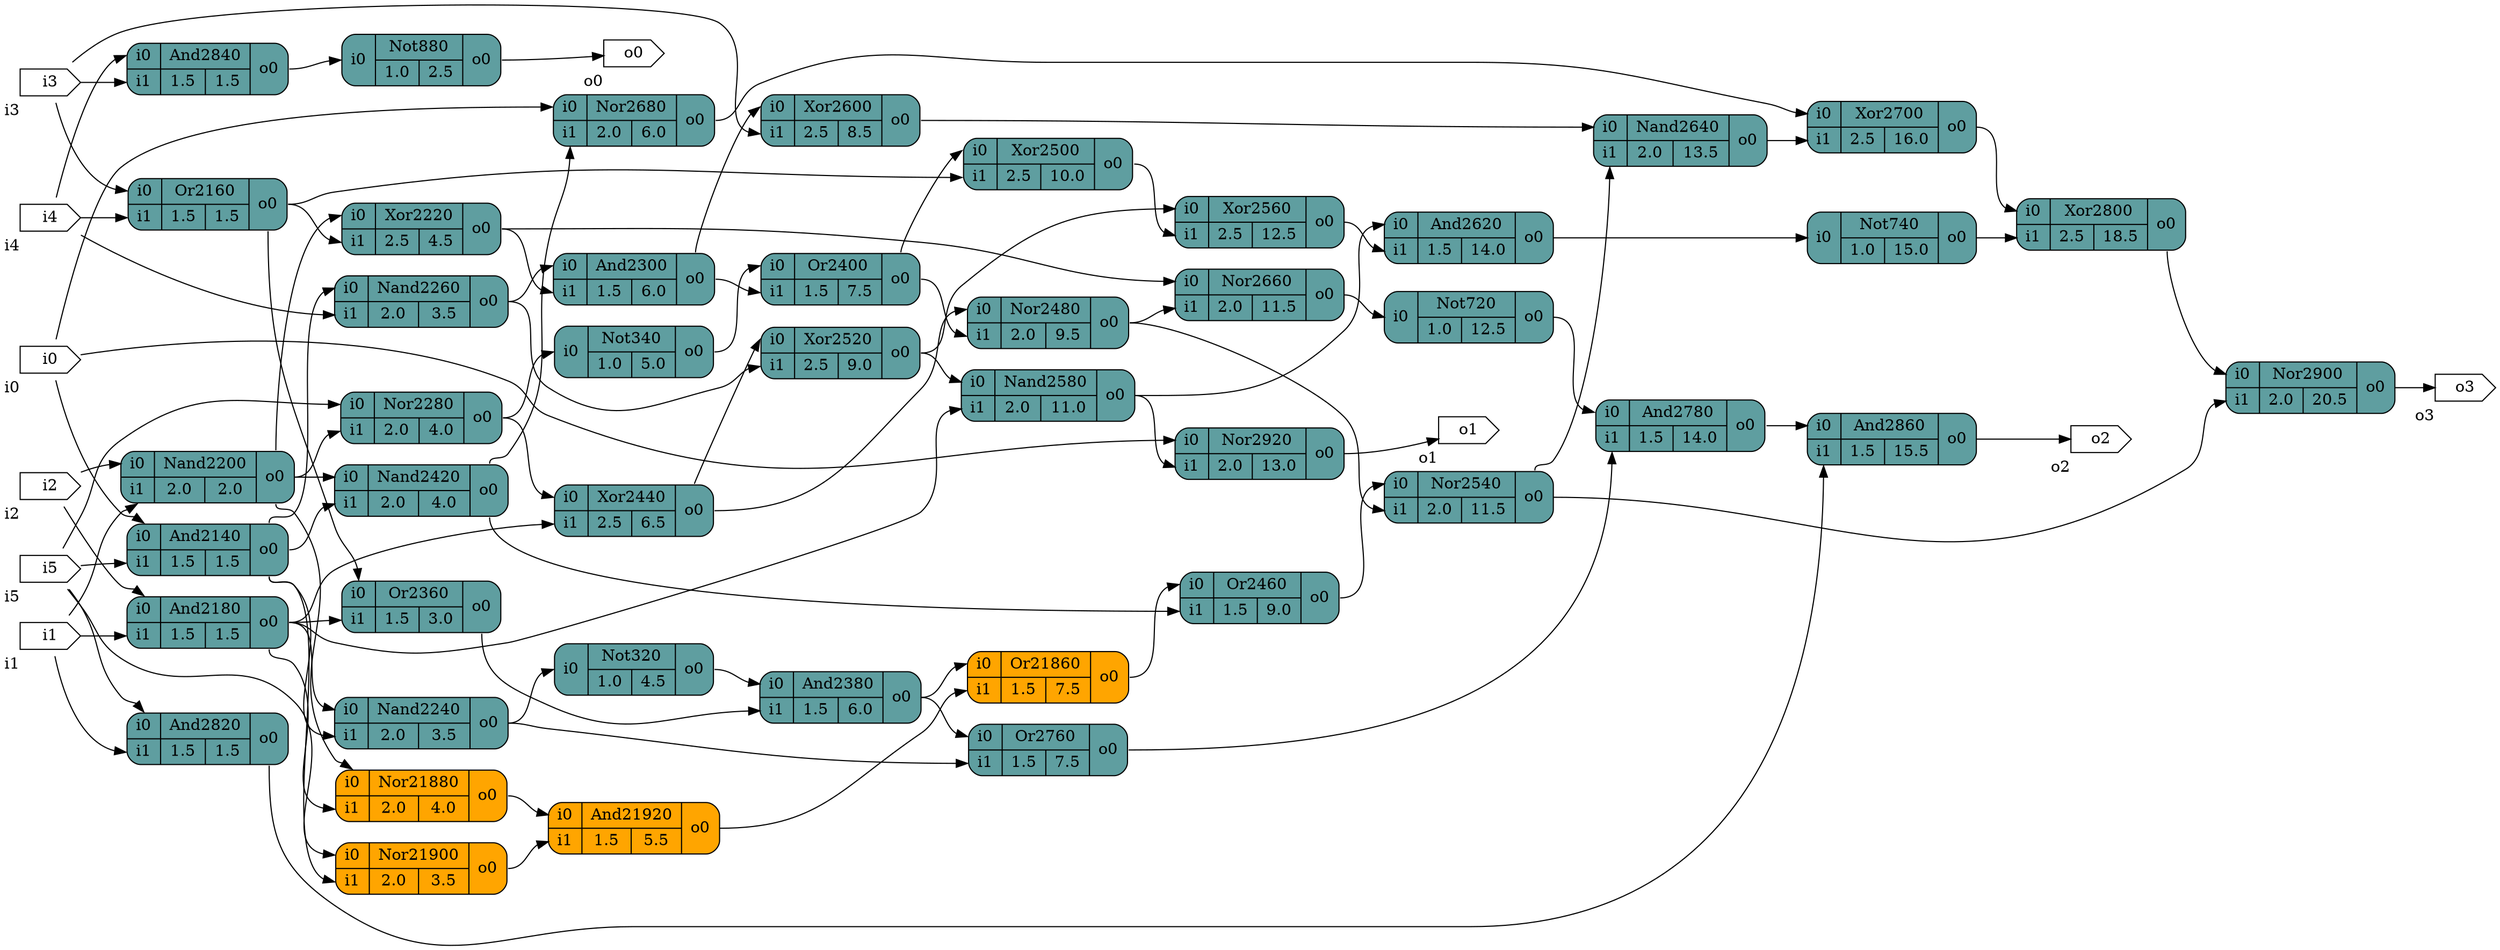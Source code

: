 digraph test {
		graph [rankdir = LR];
		And2140[shape=record; style="rounded,filled"; fillcolor=cadetblue; label="{{<i0>i0|<i1>i1}|{And2140|{1.5|1.5}}|{<o0>o0}}"]
		Or2160[shape=record; style="rounded,filled"; fillcolor=cadetblue; label="{{<i0>i0|<i1>i1}|{Or2160|{1.5|1.5}}|{<o0>o0}}"]
		And2180[shape=record; style="rounded,filled"; fillcolor=cadetblue; label="{{<i0>i0|<i1>i1}|{And2180|{1.5|1.5}}|{<o0>o0}}"]
		Nand2200[shape=record; style="rounded,filled"; fillcolor=cadetblue; label="{{<i0>i0|<i1>i1}|{Nand2200|{2.0|2.0}}|{<o0>o0}}"]
		Xor2220[shape=record; style="rounded,filled"; fillcolor=cadetblue; label="{{<i0>i0|<i1>i1}|{Xor2220|{2.5|4.5}}|{<o0>o0}}"]
		Nand2240[shape=record; style="rounded,filled"; fillcolor=cadetblue; label="{{<i0>i0|<i1>i1}|{Nand2240|{2.0|3.5}}|{<o0>o0}}"]
		Nand2260[shape=record; style="rounded,filled"; fillcolor=cadetblue; label="{{<i0>i0|<i1>i1}|{Nand2260|{2.0|3.5}}|{<o0>o0}}"]
		Nor2280[shape=record; style="rounded,filled"; fillcolor=cadetblue; label="{{<i0>i0|<i1>i1}|{Nor2280|{2.0|4.0}}|{<o0>o0}}"]
		And2300[shape=record; style="rounded,filled"; fillcolor=cadetblue; label="{{<i0>i0|<i1>i1}|{And2300|{1.5|6.0}}|{<o0>o0}}"]
		Not320[shape=record; style="rounded,filled"; fillcolor=cadetblue; label="{{<i0>i0}|{Not320|{1.0|4.5}}|{<o0>o0}}"]
		Not340[shape=record; style="rounded,filled"; fillcolor=cadetblue; label="{{<i0>i0}|{Not340|{1.0|5.0}}|{<o0>o0}}"]
		Or2360[shape=record; style="rounded,filled"; fillcolor=cadetblue; label="{{<i0>i0|<i1>i1}|{Or2360|{1.5|3.0}}|{<o0>o0}}"]
		And2380[shape=record; style="rounded,filled"; fillcolor=cadetblue; label="{{<i0>i0|<i1>i1}|{And2380|{1.5|6.0}}|{<o0>o0}}"]
		Or2400[shape=record; style="rounded,filled"; fillcolor=cadetblue; label="{{<i0>i0|<i1>i1}|{Or2400|{1.5|7.5}}|{<o0>o0}}"]
		Nand2420[shape=record; style="rounded,filled"; fillcolor=cadetblue; label="{{<i0>i0|<i1>i1}|{Nand2420|{2.0|4.0}}|{<o0>o0}}"]
		Xor2440[shape=record; style="rounded,filled"; fillcolor=cadetblue; label="{{<i0>i0|<i1>i1}|{Xor2440|{2.5|6.5}}|{<o0>o0}}"]
		Or2460[shape=record; style="rounded,filled"; fillcolor=cadetblue; label="{{<i0>i0|<i1>i1}|{Or2460|{1.5|9.0}}|{<o0>o0}}"]
		Nor2480[shape=record; style="rounded,filled"; fillcolor=cadetblue; label="{{<i0>i0|<i1>i1}|{Nor2480|{2.0|9.5}}|{<o0>o0}}"]
		Xor2500[shape=record; style="rounded,filled"; fillcolor=cadetblue; label="{{<i0>i0|<i1>i1}|{Xor2500|{2.5|10.0}}|{<o0>o0}}"]
		Xor2520[shape=record; style="rounded,filled"; fillcolor=cadetblue; label="{{<i0>i0|<i1>i1}|{Xor2520|{2.5|9.0}}|{<o0>o0}}"]
		Nor2540[shape=record; style="rounded,filled"; fillcolor=cadetblue; label="{{<i0>i0|<i1>i1}|{Nor2540|{2.0|11.5}}|{<o0>o0}}"]
		Xor2560[shape=record; style="rounded,filled"; fillcolor=cadetblue; label="{{<i0>i0|<i1>i1}|{Xor2560|{2.5|12.5}}|{<o0>o0}}"]
		Nand2580[shape=record; style="rounded,filled"; fillcolor=cadetblue; label="{{<i0>i0|<i1>i1}|{Nand2580|{2.0|11.0}}|{<o0>o0}}"]
		Xor2600[shape=record; style="rounded,filled"; fillcolor=cadetblue; label="{{<i0>i0|<i1>i1}|{Xor2600|{2.5|8.5}}|{<o0>o0}}"]
		And2620[shape=record; style="rounded,filled"; fillcolor=cadetblue; label="{{<i0>i0|<i1>i1}|{And2620|{1.5|14.0}}|{<o0>o0}}"]
		Nand2640[shape=record; style="rounded,filled"; fillcolor=cadetblue; label="{{<i0>i0|<i1>i1}|{Nand2640|{2.0|13.5}}|{<o0>o0}}"]
		Nor2660[shape=record; style="rounded,filled"; fillcolor=cadetblue; label="{{<i0>i0|<i1>i1}|{Nor2660|{2.0|11.5}}|{<o0>o0}}"]
		Nor2680[shape=record; style="rounded,filled"; fillcolor=cadetblue; label="{{<i0>i0|<i1>i1}|{Nor2680|{2.0|6.0}}|{<o0>o0}}"]
		Xor2700[shape=record; style="rounded,filled"; fillcolor=cadetblue; label="{{<i0>i0|<i1>i1}|{Xor2700|{2.5|16.0}}|{<o0>o0}}"]
		Not720[shape=record; style="rounded,filled"; fillcolor=cadetblue; label="{{<i0>i0}|{Not720|{1.0|12.5}}|{<o0>o0}}"]
		Not740[shape=record; style="rounded,filled"; fillcolor=cadetblue; label="{{<i0>i0}|{Not740|{1.0|15.0}}|{<o0>o0}}"]
		Or2760[shape=record; style="rounded,filled"; fillcolor=cadetblue; label="{{<i0>i0|<i1>i1}|{Or2760|{1.5|7.5}}|{<o0>o0}}"]
		And2780[shape=record; style="rounded,filled"; fillcolor=cadetblue; label="{{<i0>i0|<i1>i1}|{And2780|{1.5|14.0}}|{<o0>o0}}"]
		Xor2800[shape=record; style="rounded,filled"; fillcolor=cadetblue; label="{{<i0>i0|<i1>i1}|{Xor2800|{2.5|18.5}}|{<o0>o0}}"]
		And2820[shape=record; style="rounded,filled"; fillcolor=cadetblue; label="{{<i0>i0|<i1>i1}|{And2820|{1.5|1.5}}|{<o0>o0}}"]
		And2840[shape=record; style="rounded,filled"; fillcolor=cadetblue; label="{{<i0>i0|<i1>i1}|{And2840|{1.5|1.5}}|{<o0>o0}}"]
		And2860[shape=record; style="rounded,filled"; fillcolor=cadetblue; label="{{<i0>i0|<i1>i1}|{And2860|{1.5|15.5}}|{<o0>o0}}"]
		Not880[shape=record; style="rounded,filled"; fillcolor=cadetblue; label="{{<i0>i0}|{Not880|{1.0|2.5}}|{<o0>o0}}"]
		Nor2900[shape=record; style="rounded,filled"; fillcolor=cadetblue; label="{{<i0>i0|<i1>i1}|{Nor2900|{2.0|20.5}}|{<o0>o0}}"]
		Nor2920[shape=record; style="rounded,filled"; fillcolor=cadetblue; label="{{<i0>i0|<i1>i1}|{Nor2920|{2.0|13.0}}|{<o0>o0}}"]
		Or21860[shape=record; style="rounded,filled"; fillcolor=orange1; label="{{<i0>i0|<i1>i1}|{Or21860|{1.5|7.5}}|{<o0>o0}}"]
		Nor21880[shape=record; style="rounded,filled"; fillcolor=orange1; label="{{<i0>i0|<i1>i1}|{Nor21880|{2.0|4.0}}|{<o0>o0}}"]
		Nor21900[shape=record; style="rounded,filled"; fillcolor=orange1; label="{{<i0>i0|<i1>i1}|{Nor21900|{2.0|3.5}}|{<o0>o0}}"]
		And21920[shape=record; style="rounded,filled"; fillcolor=orange1; label="{{<i0>i0|<i1>i1}|{And21920|{1.5|5.5}}|{<o0>o0}}"]
		i0[shape=cds,xlabel="i0"]
		i1[shape=cds,xlabel="i1"]
		i2[shape=cds,xlabel="i2"]
		i3[shape=cds,xlabel="i3"]
		i4[shape=cds,xlabel="i4"]
		i5[shape=cds,xlabel="i5"]
		o0[shape=cds,xlabel="o0"]
		o1[shape=cds,xlabel="o1"]
		o2[shape=cds,xlabel="o2"]
		o3[shape=cds,xlabel="o3"]
		i0 -> And2140:i0;
		i0 -> Nor2680:i0;
		i0 -> Nor2920:i0;
		i1 -> And2180:i1;
		i1 -> Nand2200:i1;
		i1 -> And2820:i1;
		i2 -> And2180:i0;
		i2 -> Nand2200:i0;
		i3 -> Or2160:i0;
		i3 -> Xor2600:i1;
		i3 -> And2840:i1;
		i4 -> Or2160:i1;
		i4 -> Nand2260:i1;
		i4 -> And2840:i0;
		i5 -> And2140:i1;
		i5 -> Nor2280:i0;
		i5 -> And2820:i0;
		i5 -> Nor21900:i0;
		And2140:o0 -> Nand2240:i1;
		And2140:o0 -> Nand2260:i0;
		And2140:o0 -> Nand2420:i1;
		And2140:o0 -> Nor21900:i1;
		Or2160:o0 -> Xor2220:i1;
		Or2160:o0 -> Or2360:i0;
		Or2160:o0 -> Xor2500:i1;
		And2180:o0 -> Nand2240:i0;
		And2180:o0 -> Or2360:i1;
		And2180:o0 -> Xor2440:i1;
		And2180:o0 -> Nand2580:i1;
		And2180:o0 -> Nor21880:i1;
		Nand2200:o0 -> Xor2220:i0;
		Nand2200:o0 -> Nor2280:i1;
		Nand2200:o0 -> Nand2420:i0;
		Nand2200:o0 -> Nor21880:i0;
		Xor2220:o0 -> And2300:i1;
		Xor2220:o0 -> Nor2660:i0;
		Nand2240:o0 -> Not320:i0;
		Nand2240:o0 -> Or2760:i1;
		Nand2260:o0 -> And2300:i0;
		Nand2260:o0 -> Xor2520:i1;
		Nor2280:o0 -> Not340:i0;
		Nor2280:o0 -> Xor2440:i0;
		And2300:o0 -> Or2400:i1;
		And2300:o0 -> Xor2600:i0;
		Not320:o0 -> And2380:i0;
		Not340:o0 -> Or2400:i0;
		Or2360:o0 -> And2380:i1;
		And2380:o0 -> Or2760:i0;
		And2380:o0 -> Or21860:i0;
		Or2400:o0 -> Nor2480:i1;
		Or2400:o0 -> Xor2500:i0;
		Nand2420:o0 -> Or2460:i1;
		Nand2420:o0 -> Nor2680:i1;
		Xor2440:o0 -> Nor2480:i0;
		Xor2440:o0 -> Xor2520:i0;
		Or2460:o0 -> Nor2540:i0;
		Nor2480:o0 -> Nor2540:i1;
		Nor2480:o0 -> Nor2660:i1;
		Xor2500:o0 -> Xor2560:i1;
		Xor2520:o0 -> Xor2560:i0;
		Xor2520:o0 -> Nand2580:i0;
		Nor2540:o0 -> Nand2640:i1;
		Nor2540:o0 -> Nor2900:i1;
		Xor2560:o0 -> And2620:i1;
		Nand2580:o0 -> And2620:i0;
		Nand2580:o0 -> Nor2920:i1;
		Xor2600:o0 -> Nand2640:i0;
		And2620:o0 -> Not740:i0;
		Nand2640:o0 -> Xor2700:i1;
		Nor2660:o0 -> Not720:i0;
		Nor2680:o0 -> Xor2700:i0;
		Xor2700:o0 -> Xor2800:i0;
		Not720:o0 -> And2780:i0;
		Not740:o0 -> Xor2800:i1;
		Or2760:o0 -> And2780:i1;
		And2780:o0 -> And2860:i0;
		Xor2800:o0 -> Nor2900:i0;
		And2820:o0 -> And2860:i1;
		And2840:o0 -> Not880:i0;
		And2860:o0 -> o2;
		Not880:o0 -> o0;
		Nor2900:o0 -> o3;
		Nor2920:o0 -> o1;
		Or21860:o0 -> Or2460:i0;
		Nor21880:o0 -> And21920:i0;
		Nor21900:o0 -> And21920:i1;
		And21920:o0 -> Or21860:i1;
}
